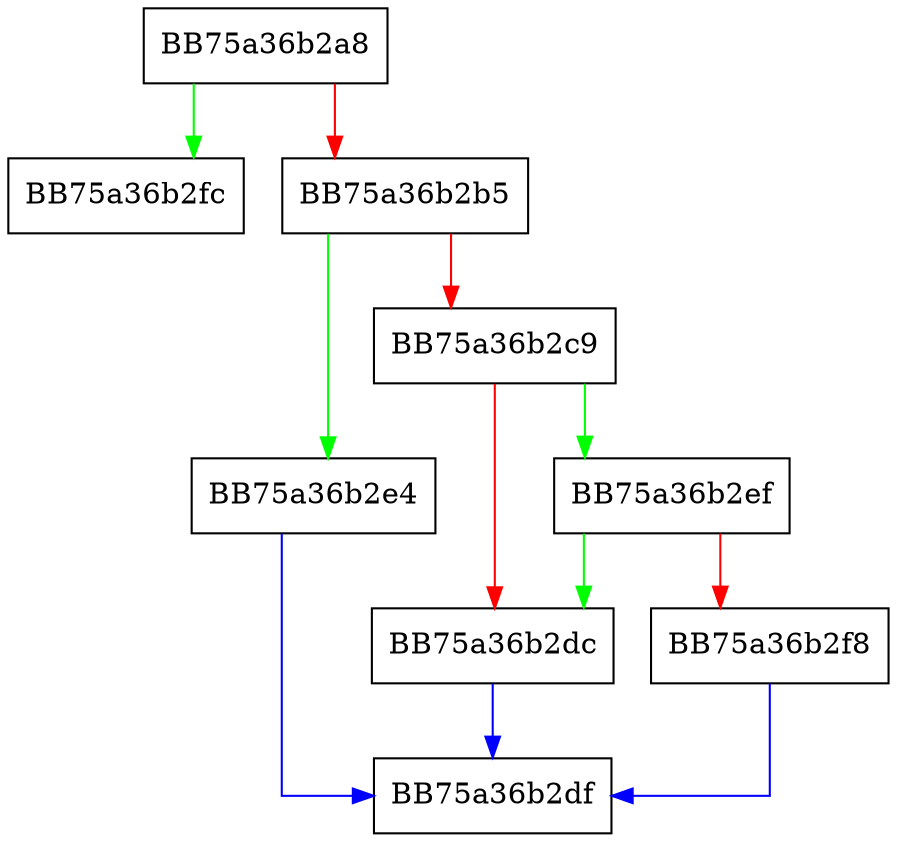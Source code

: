digraph GetSeverity {
  node [shape="box"];
  graph [splines=ortho];
  BB75a36b2a8 -> BB75a36b2fc [color="green"];
  BB75a36b2a8 -> BB75a36b2b5 [color="red"];
  BB75a36b2b5 -> BB75a36b2e4 [color="green"];
  BB75a36b2b5 -> BB75a36b2c9 [color="red"];
  BB75a36b2c9 -> BB75a36b2ef [color="green"];
  BB75a36b2c9 -> BB75a36b2dc [color="red"];
  BB75a36b2dc -> BB75a36b2df [color="blue"];
  BB75a36b2e4 -> BB75a36b2df [color="blue"];
  BB75a36b2ef -> BB75a36b2dc [color="green"];
  BB75a36b2ef -> BB75a36b2f8 [color="red"];
  BB75a36b2f8 -> BB75a36b2df [color="blue"];
}